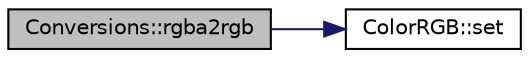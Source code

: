 digraph "Conversions::rgba2rgb"
{
 // INTERACTIVE_SVG=YES
  edge [fontname="Helvetica",fontsize="10",labelfontname="Helvetica",labelfontsize="10"];
  node [fontname="Helvetica",fontsize="10",shape=record];
  rankdir="LR";
  Node1 [label="Conversions::rgba2rgb",height=0.2,width=0.4,color="black", fillcolor="grey75", style="filled", fontcolor="black"];
  Node1 -> Node2 [color="midnightblue",fontsize="10",style="solid",fontname="Helvetica"];
  Node2 [label="ColorRGB::set",height=0.2,width=0.4,color="black", fillcolor="white", style="filled",URL="$d7/dff/class_color_r_g_b.html#ad81090771fc88f83d08f65b69ccc2d83"];
}
